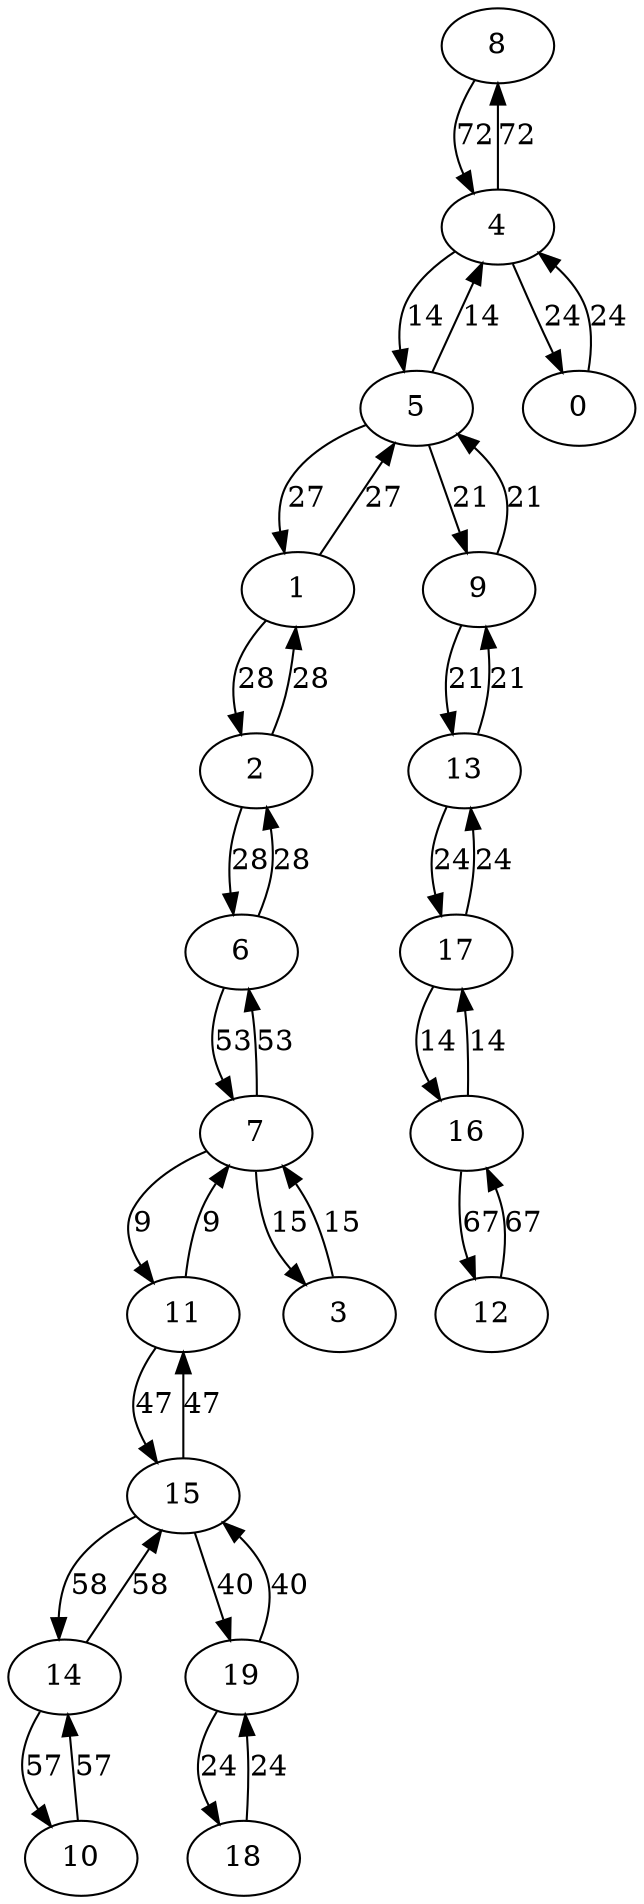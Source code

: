 digraph Grid20_KIMST {
8;4;16;12;14;15;10;6;7;11;19;2;1;5;13;17;18;0;9;3;8 -> 4 [label = 72];
4 -> 8 [label = 72];
16 -> 12 [label = 67];
12 -> 16 [label = 67];
14 -> 15 [label = 58];
15 -> 14 [label = 58];
10 -> 14 [label = 57];
14 -> 10 [label = 57];
6 -> 7 [label = 53];
7 -> 6 [label = 53];
15 -> 11 [label = 47];
11 -> 15 [label = 47];
15 -> 19 [label = 40];
19 -> 15 [label = 40];
2 -> 6 [label = 28];
6 -> 2 [label = 28];
2 -> 1 [label = 28];
1 -> 2 [label = 28];
5 -> 1 [label = 27];
1 -> 5 [label = 27];
13 -> 17 [label = 24];
17 -> 13 [label = 24];
18 -> 19 [label = 24];
19 -> 18 [label = 24];
4 -> 0 [label = 24];
0 -> 4 [label = 24];
9 -> 13 [label = 21];
13 -> 9 [label = 21];
9 -> 5 [label = 21];
5 -> 9 [label = 21];
7 -> 3 [label = 15];
3 -> 7 [label = 15];
5 -> 4 [label = 14];
4 -> 5 [label = 14];
16 -> 17 [label = 14];
17 -> 16 [label = 14];
7 -> 11 [label = 9];
11 -> 7 [label = 9];
}
